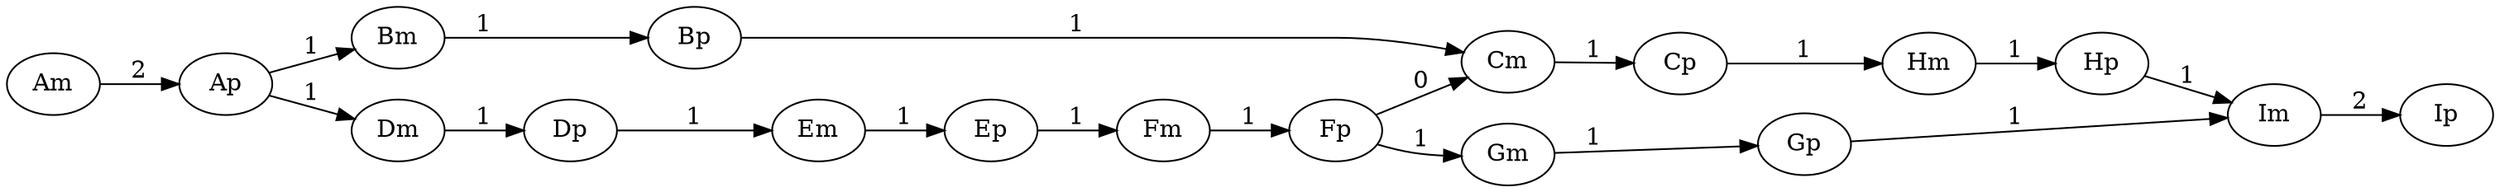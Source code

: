 digraph{
	rankdir=LR
	Am -> Ap [label=2]
	Ap -> Bm [label=1]
	Ap -> Dm [label=1]
	Bm -> Bp [label=1]
	Bp -> Cm [label=1]
	Dm -> Dp [label=1]
	Dp -> Em [label=1]
	Cm -> Cp [label=1]
	Cp -> Hm [label=1]
	Hm -> Hp [label=1]
	Hp -> Im [label=1]
	Em -> Ep [label=1]
	Ep -> Fm [label=1]
	Fm -> Fp [label=1]
	Fp -> Gm [label=1]
	Fp -> Cm [label=0]
	Gm -> Gp [label=1]
	Gp -> Im [label=1]
	Im -> Ip [label=2]
}